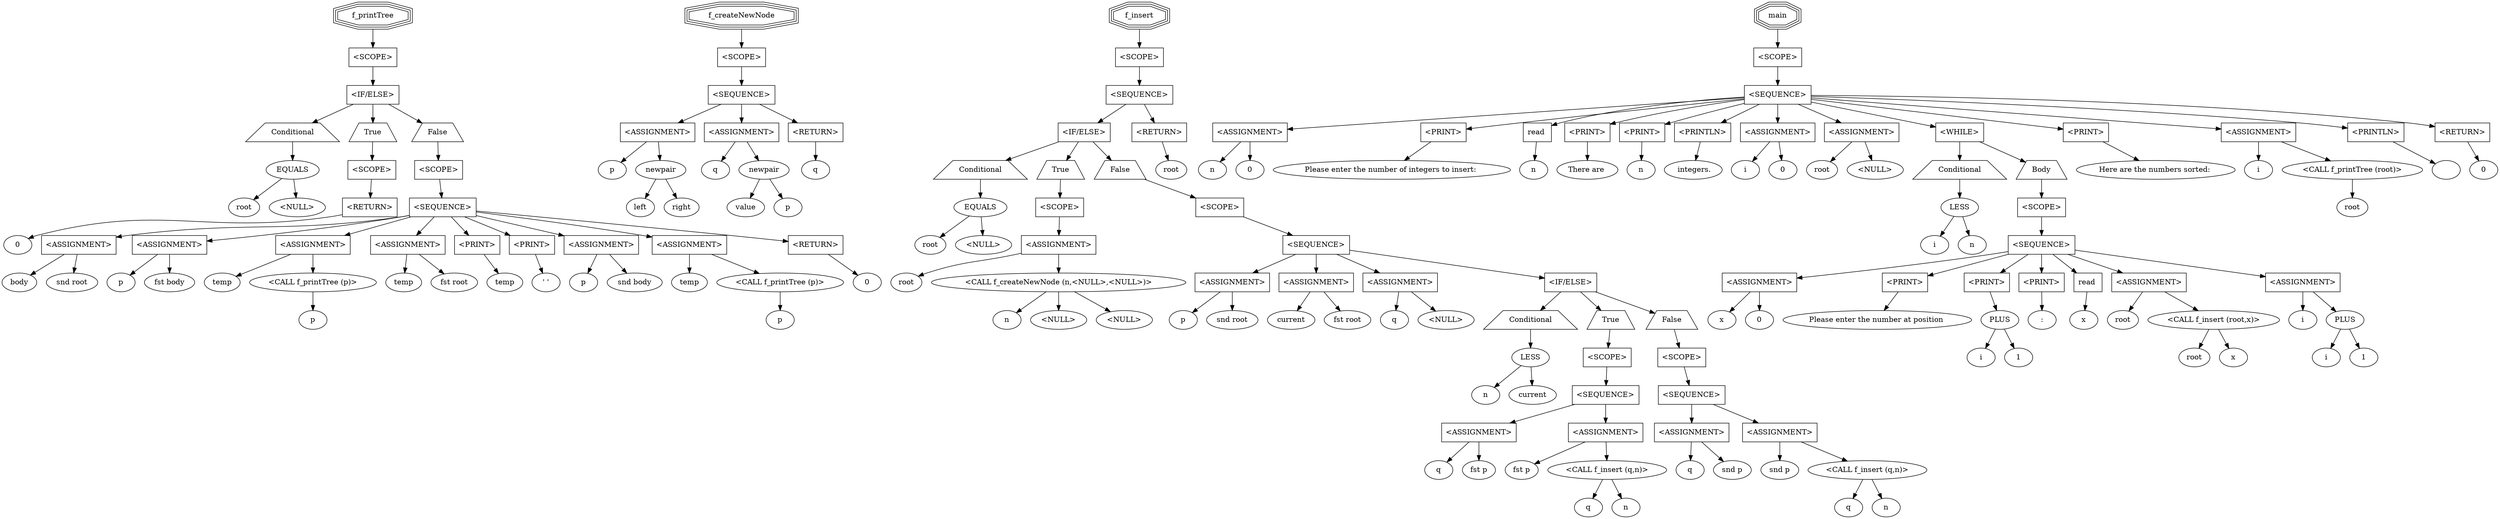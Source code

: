 digraph ast{
  func0 [shape=tripleoctagon,label="f_printTree"];
  func1 [shape=tripleoctagon,label="f_createNewNode"];
  func2 [shape=tripleoctagon,label="f_insert"];
  func3 [shape=tripleoctagon,label="main"];
  0 [shape=box,label="<SCOPE>"];
  func0 -> 0;
  1 [shape=box,label="<IF/ELSE>"];
  0 -> 1;
  intermediate0 [shape=trapezium,label="Conditional"];
  1 -> intermediate0;
  2 [label="EQUALS"];
  intermediate0 -> 2;
  intermediate1 [shape=trapezium,label="True"];
  1 -> intermediate1;
  3 [shape=box,label="<SCOPE>"];
  intermediate1 -> 3;
  intermediate2 [shape=trapezium,label="False"];
  1 -> intermediate2;
  4 [shape=box,label="<SCOPE>"];
  intermediate2 -> 4;
  5 [label="root"];
  2 -> 5;
  6 [label="<NULL>"];
  2 -> 6;
  7 [shape=box,label="<RETURN>"];
  3 -> 7;
  8 [label="0"];
  7 -> 8;
  9 [shape=box,label="<SEQUENCE>"];
  4 -> 9;
  10 [shape=box,label="<ASSIGNMENT>"];
  9 -> 10;
  11 [shape=box,label="<ASSIGNMENT>"];
  9 -> 11;
  12 [shape=box,label="<ASSIGNMENT>"];
  9 -> 12;
  13 [shape=box,label="<ASSIGNMENT>"];
  9 -> 13;
  14 [shape=box,label="<PRINT>"];
  9 -> 14;
  15 [shape=box,label="<PRINT>"];
  9 -> 15;
  16 [shape=box,label="<ASSIGNMENT>"];
  9 -> 16;
  17 [shape=box,label="<ASSIGNMENT>"];
  9 -> 17;
  18 [shape=box,label="<RETURN>"];
  9 -> 18;
  19 [label="body"];
  10 -> 19;
  20 [label="snd root"];
  10 -> 20;
  21 [label="p"];
  11 -> 21;
  22 [label="fst body"];
  11 -> 22;
  23 [label="temp"];
  12 -> 23;
  24 [label="<CALL f_printTree (p)>"];
  12 -> 24;
  25 [label="p"];
  24 -> 25;
  26 [label="temp"];
  13 -> 26;
  27 [label="fst root"];
  13 -> 27;
  28 [label="temp"];
  14 -> 28;
  29 [label="' '"];
  15 -> 29;
  30 [label="p"];
  16 -> 30;
  31 [label="snd body"];
  16 -> 31;
  32 [label="temp"];
  17 -> 32;
  33 [label="<CALL f_printTree (p)>"];
  17 -> 33;
  34 [label="p"];
  33 -> 34;
  35 [label="0"];
  18 -> 35;
  36 [shape=box,label="<SCOPE>"];
  func1 -> 36;
  37 [shape=box,label="<SEQUENCE>"];
  36 -> 37;
  38 [shape=box,label="<ASSIGNMENT>"];
  37 -> 38;
  39 [shape=box,label="<ASSIGNMENT>"];
  37 -> 39;
  40 [shape=box,label="<RETURN>"];
  37 -> 40;
  41 [label="p"];
  38 -> 41;
  42 [label="newpair"];
  38 -> 42;
  43 [label="left"];
  42 -> 43;
  44 [label="right"];
  42 -> 44;
  45 [label="q"];
  39 -> 45;
  46 [label="newpair"];
  39 -> 46;
  47 [label="value"];
  46 -> 47;
  48 [label="p"];
  46 -> 48;
  49 [label="q"];
  40 -> 49;
  50 [shape=box,label="<SCOPE>"];
  func2 -> 50;
  51 [shape=box,label="<SEQUENCE>"];
  50 -> 51;
  52 [shape=box,label="<IF/ELSE>"];
  51 -> 52;
  53 [shape=box,label="<RETURN>"];
  51 -> 53;
  intermediate3 [shape=trapezium,label="Conditional"];
  52 -> intermediate3;
  54 [label="EQUALS"];
  intermediate3 -> 54;
  intermediate4 [shape=trapezium,label="True"];
  52 -> intermediate4;
  55 [shape=box,label="<SCOPE>"];
  intermediate4 -> 55;
  intermediate5 [shape=trapezium,label="False"];
  52 -> intermediate5;
  56 [shape=box,label="<SCOPE>"];
  intermediate5 -> 56;
  57 [label="root"];
  54 -> 57;
  58 [label="<NULL>"];
  54 -> 58;
  59 [shape=box,label="<ASSIGNMENT>"];
  55 -> 59;
  60 [label="root"];
  59 -> 60;
  61 [label="<CALL f_createNewNode (n,<NULL>,<NULL>)>"];
  59 -> 61;
  62 [label="n"];
  61 -> 62;
  63 [label="<NULL>"];
  61 -> 63;
  64 [label="<NULL>"];
  61 -> 64;
  65 [shape=box,label="<SEQUENCE>"];
  56 -> 65;
  66 [shape=box,label="<ASSIGNMENT>"];
  65 -> 66;
  67 [shape=box,label="<ASSIGNMENT>"];
  65 -> 67;
  68 [shape=box,label="<ASSIGNMENT>"];
  65 -> 68;
  69 [shape=box,label="<IF/ELSE>"];
  65 -> 69;
  70 [label="p"];
  66 -> 70;
  71 [label="snd root"];
  66 -> 71;
  72 [label="current"];
  67 -> 72;
  73 [label="fst root"];
  67 -> 73;
  74 [label="q"];
  68 -> 74;
  75 [label="<NULL>"];
  68 -> 75;
  intermediate6 [shape=trapezium,label="Conditional"];
  69 -> intermediate6;
  76 [label="LESS"];
  intermediate6 -> 76;
  intermediate7 [shape=trapezium,label="True"];
  69 -> intermediate7;
  77 [shape=box,label="<SCOPE>"];
  intermediate7 -> 77;
  intermediate8 [shape=trapezium,label="False"];
  69 -> intermediate8;
  78 [shape=box,label="<SCOPE>"];
  intermediate8 -> 78;
  79 [label="n"];
  76 -> 79;
  80 [label="current"];
  76 -> 80;
  81 [shape=box,label="<SEQUENCE>"];
  77 -> 81;
  82 [shape=box,label="<ASSIGNMENT>"];
  81 -> 82;
  83 [shape=box,label="<ASSIGNMENT>"];
  81 -> 83;
  84 [label="q"];
  82 -> 84;
  85 [label="fst p"];
  82 -> 85;
  86 [label="fst p"];
  83 -> 86;
  87 [label="<CALL f_insert (q,n)>"];
  83 -> 87;
  88 [label="q"];
  87 -> 88;
  89 [label="n"];
  87 -> 89;
  90 [shape=box,label="<SEQUENCE>"];
  78 -> 90;
  91 [shape=box,label="<ASSIGNMENT>"];
  90 -> 91;
  92 [shape=box,label="<ASSIGNMENT>"];
  90 -> 92;
  93 [label="q"];
  91 -> 93;
  94 [label="snd p"];
  91 -> 94;
  95 [label="snd p"];
  92 -> 95;
  96 [label="<CALL f_insert (q,n)>"];
  92 -> 96;
  97 [label="q"];
  96 -> 97;
  98 [label="n"];
  96 -> 98;
  99 [label="root"];
  53 -> 99;
  100 [shape=box,label="<SCOPE>"];
  func3 -> 100;
  101 [shape=box,label="<SEQUENCE>"];
  100 -> 101;
  102 [shape=box,label="<ASSIGNMENT>"];
  101 -> 102;
  103 [shape=box,label="<PRINT>"];
  101 -> 103;
  104 [shape=box,label="read "];
  101 -> 104;
  105 [shape=box,label="<PRINT>"];
  101 -> 105;
  106 [shape=box,label="<PRINT>"];
  101 -> 106;
  107 [shape=box,label="<PRINTLN>"];
  101 -> 107;
  108 [shape=box,label="<ASSIGNMENT>"];
  101 -> 108;
  109 [shape=box,label="<ASSIGNMENT>"];
  101 -> 109;
  110 [shape=box,label="<WHILE>"];
  101 -> 110;
  111 [shape=box,label="<PRINT>"];
  101 -> 111;
  112 [shape=box,label="<ASSIGNMENT>"];
  101 -> 112;
  113 [shape=box,label="<PRINTLN>"];
  101 -> 113;
  114 [shape=box,label="<RETURN>"];
  101 -> 114;
  115 [label="n"];
  102 -> 115;
  116 [label="0"];
  102 -> 116;
  117 [label="Please enter the number of integers to insert: "];
  103 -> 117;
  118 [label="n"];
  104 -> 118;
  119 [label="There are "];
  105 -> 119;
  120 [label="n"];
  106 -> 120;
  121 [label=" integers."];
  107 -> 121;
  122 [label="i"];
  108 -> 122;
  123 [label="0"];
  108 -> 123;
  124 [label="root"];
  109 -> 124;
  125 [label="<NULL>"];
  109 -> 125;
  intermediate9 [shape=trapezium,label="Conditional"];
  110 -> intermediate9;
  126 [label="LESS"];
  intermediate9 -> 126;
  intermediate10 [shape=trapezium,label="Body"];
  110 -> intermediate10;
  127 [shape=box,label="<SCOPE>"];
  intermediate10 -> 127;
  128 [label="i"];
  126 -> 128;
  129 [label="n"];
  126 -> 129;
  130 [shape=box,label="<SEQUENCE>"];
  127 -> 130;
  131 [shape=box,label="<ASSIGNMENT>"];
  130 -> 131;
  132 [shape=box,label="<PRINT>"];
  130 -> 132;
  133 [shape=box,label="<PRINT>"];
  130 -> 133;
  134 [shape=box,label="<PRINT>"];
  130 -> 134;
  135 [shape=box,label="read "];
  130 -> 135;
  136 [shape=box,label="<ASSIGNMENT>"];
  130 -> 136;
  137 [shape=box,label="<ASSIGNMENT>"];
  130 -> 137;
  138 [label="x"];
  131 -> 138;
  139 [label="0"];
  131 -> 139;
  140 [label="Please enter the number at position "];
  132 -> 140;
  141 [label="PLUS"];
  133 -> 141;
  142 [label="i"];
  141 -> 142;
  143 [label="1"];
  141 -> 143;
  144 [label=" : "];
  134 -> 144;
  145 [label="x"];
  135 -> 145;
  146 [label="root"];
  136 -> 146;
  147 [label="<CALL f_insert (root,x)>"];
  136 -> 147;
  148 [label="root"];
  147 -> 148;
  149 [label="x"];
  147 -> 149;
  150 [label="i"];
  137 -> 150;
  151 [label="PLUS"];
  137 -> 151;
  152 [label="i"];
  151 -> 152;
  153 [label="1"];
  151 -> 153;
  154 [label="Here are the numbers sorted: "];
  111 -> 154;
  155 [label="i"];
  112 -> 155;
  156 [label="<CALL f_printTree (root)>"];
  112 -> 156;
  157 [label="root"];
  156 -> 157;
  158 [label=""];
  113 -> 158;
  159 [label="0"];
  114 -> 159;
}